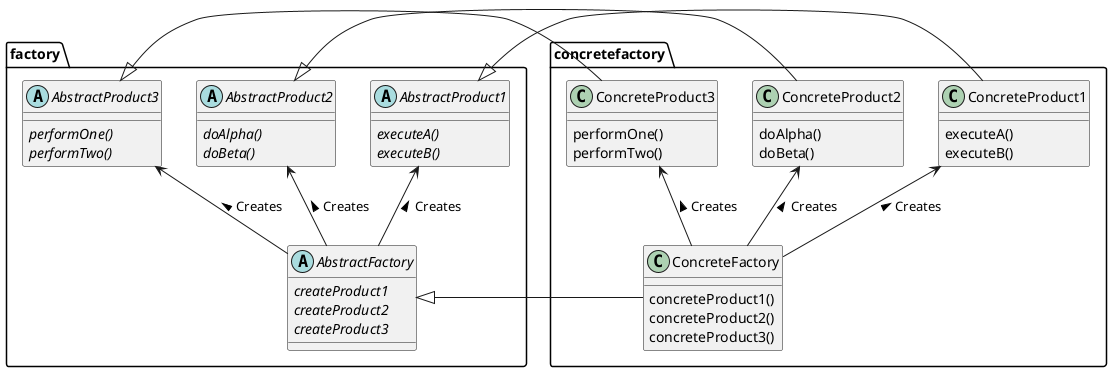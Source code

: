 @startuml

package factory {
  abstract AbstractProduct1 {
    {abstract} executeA()
    {abstract} executeB()
  }

  abstract AbstractProduct2 {
    {abstract} doAlpha()
    {abstract} doBeta()
  }

  abstract AbstractProduct3 {
    {abstract} performOne()
    {abstract} performTwo()
  }

  abstract AbstractFactory {
    {abstract} createProduct1
    {abstract} createProduct2
    {abstract} createProduct3
  }

  AbstractFactory -u-> AbstractProduct1 : Creates >
  AbstractFactory -u-> AbstractProduct2 : Creates >
  AbstractFactory -u-> AbstractProduct3 : Creates >
}

package concretefactory {
  class ConcreteProduct1 {
    executeA()
    executeB()
  }

  class ConcreteProduct2 {
    doAlpha()
    doBeta()
  }

  class ConcreteProduct3 {
    performOne()
    performTwo()
  }

  class ConcreteFactory {
    concreteProduct1()
    concreteProduct2()
    concreteProduct3()
  }

  ConcreteFactory -u-> ConcreteProduct1 : Creates >
  ConcreteFactory -u-> ConcreteProduct2 : Creates >
  ConcreteFactory -u-> ConcreteProduct3 : Creates >
}

ConcreteProduct1 -l-|> AbstractProduct1
ConcreteProduct2 -l-|> AbstractProduct2
ConcreteProduct3 -l-|> AbstractProduct3
ConcreteFactory -l-|> AbstractFactory

@enduml
